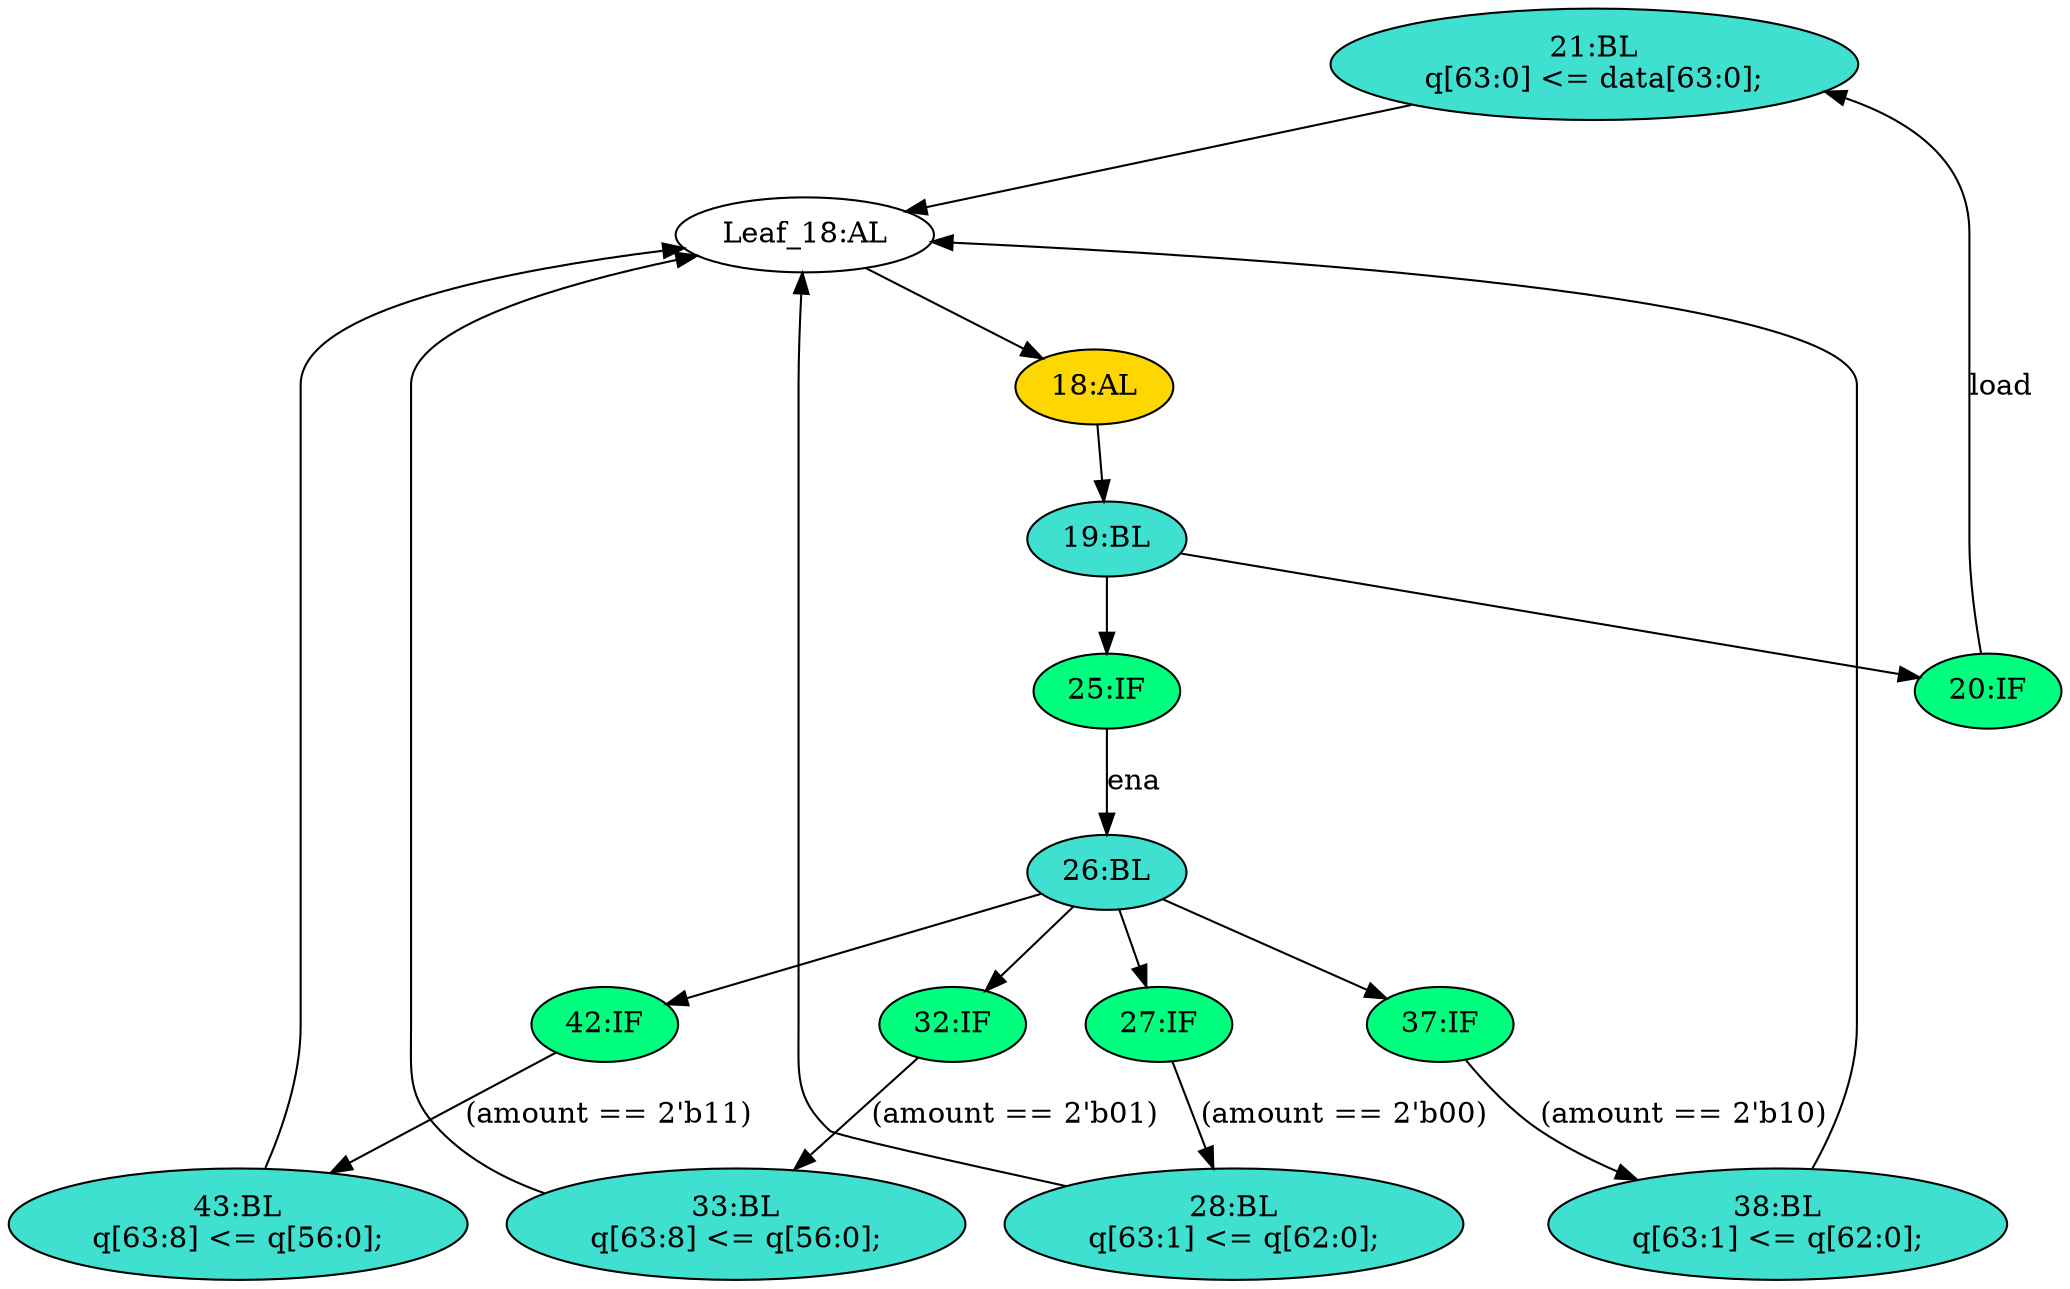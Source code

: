 strict digraph "compose( ,  )" {
	node [label="\N"];
	"21:BL"	[ast="<pyverilog.vparser.ast.Block object at 0x7f30b30e3890>",
		fillcolor=turquoise,
		label="21:BL
q[63:0] <= data[63:0];",
		statements="[<pyverilog.vparser.ast.NonblockingSubstitution object at 0x7f30b308e550>]",
		style=filled,
		typ=Block];
	"Leaf_18:AL"	[def_var="['q']",
		label="Leaf_18:AL"];
	"21:BL" -> "Leaf_18:AL"	[cond="[]",
		lineno=None];
	"27:IF"	[ast="<pyverilog.vparser.ast.IfStatement object at 0x7f30b30fd6d0>",
		fillcolor=springgreen,
		label="27:IF",
		statements="[]",
		style=filled,
		typ=IfStatement];
	"28:BL"	[ast="<pyverilog.vparser.ast.Block object at 0x7f30b30e6e90>",
		fillcolor=turquoise,
		label="28:BL
q[63:1] <= q[62:0];",
		statements="[<pyverilog.vparser.ast.NonblockingSubstitution object at 0x7f30b30e6ad0>]",
		style=filled,
		typ=Block];
	"27:IF" -> "28:BL"	[cond="['amount']",
		label="(amount == 2'b00)",
		lineno=27];
	"18:AL"	[ast="<pyverilog.vparser.ast.Always object at 0x7f30b30f71d0>",
		clk_sens=True,
		fillcolor=gold,
		label="18:AL",
		sens="['clk']",
		statements="[]",
		style=filled,
		typ=Always,
		use_var="['q', 'ena', 'amount', 'data', 'load']"];
	"Leaf_18:AL" -> "18:AL";
	"37:IF"	[ast="<pyverilog.vparser.ast.IfStatement object at 0x7f30b3106150>",
		fillcolor=springgreen,
		label="37:IF",
		statements="[]",
		style=filled,
		typ=IfStatement];
	"38:BL"	[ast="<pyverilog.vparser.ast.Block object at 0x7f30b2d583d0>",
		fillcolor=turquoise,
		label="38:BL
q[63:1] <= q[62:0];",
		statements="[<pyverilog.vparser.ast.NonblockingSubstitution object at 0x7f30b2d58350>]",
		style=filled,
		typ=Block];
	"37:IF" -> "38:BL"	[cond="['amount']",
		label="(amount == 2'b10)",
		lineno=37];
	"38:BL" -> "Leaf_18:AL"	[cond="[]",
		lineno=None];
	"25:IF"	[ast="<pyverilog.vparser.ast.IfStatement object at 0x7f30b30f1150>",
		fillcolor=springgreen,
		label="25:IF",
		statements="[]",
		style=filled,
		typ=IfStatement];
	"26:BL"	[ast="<pyverilog.vparser.ast.Block object at 0x7f30b3160f90>",
		fillcolor=turquoise,
		label="26:BL",
		statements="[]",
		style=filled,
		typ=Block];
	"25:IF" -> "26:BL"	[cond="['ena']",
		label=ena,
		lineno=25];
	"19:BL"	[ast="<pyverilog.vparser.ast.Block object at 0x7f30b30e3d10>",
		fillcolor=turquoise,
		label="19:BL",
		statements="[]",
		style=filled,
		typ=Block];
	"18:AL" -> "19:BL"	[cond="[]",
		lineno=None];
	"19:BL" -> "25:IF"	[cond="[]",
		lineno=None];
	"20:IF"	[ast="<pyverilog.vparser.ast.IfStatement object at 0x7f30b30e3790>",
		fillcolor=springgreen,
		label="20:IF",
		statements="[]",
		style=filled,
		typ=IfStatement];
	"19:BL" -> "20:IF"	[cond="[]",
		lineno=None];
	"33:BL"	[ast="<pyverilog.vparser.ast.Block object at 0x7f30b3160d10>",
		fillcolor=turquoise,
		label="33:BL
q[63:8] <= q[56:0];",
		statements="[<pyverilog.vparser.ast.NonblockingSubstitution object at 0x7f30b3160450>]",
		style=filled,
		typ=Block];
	"33:BL" -> "Leaf_18:AL"	[cond="[]",
		lineno=None];
	"32:IF"	[ast="<pyverilog.vparser.ast.IfStatement object at 0x7f30b30e6f50>",
		fillcolor=springgreen,
		label="32:IF",
		statements="[]",
		style=filled,
		typ=IfStatement];
	"32:IF" -> "33:BL"	[cond="['amount']",
		label="(amount == 2'b01)",
		lineno=32];
	"26:BL" -> "27:IF"	[cond="[]",
		lineno=None];
	"26:BL" -> "37:IF"	[cond="[]",
		lineno=None];
	"26:BL" -> "32:IF"	[cond="[]",
		lineno=None];
	"42:IF"	[ast="<pyverilog.vparser.ast.IfStatement object at 0x7f30b2d58bd0>",
		fillcolor=springgreen,
		label="42:IF",
		statements="[]",
		style=filled,
		typ=IfStatement];
	"26:BL" -> "42:IF"	[cond="[]",
		lineno=None];
	"20:IF" -> "21:BL"	[cond="['load']",
		label=load,
		lineno=20];
	"43:BL"	[ast="<pyverilog.vparser.ast.Block object at 0x7f30b2d58910>",
		fillcolor=turquoise,
		label="43:BL
q[63:8] <= q[56:0];",
		statements="[<pyverilog.vparser.ast.NonblockingSubstitution object at 0x7f30b2d58fd0>]",
		style=filled,
		typ=Block];
	"42:IF" -> "43:BL"	[cond="['amount']",
		label="(amount == 2'b11)",
		lineno=42];
	"43:BL" -> "Leaf_18:AL"	[cond="[]",
		lineno=None];
	"28:BL" -> "Leaf_18:AL"	[cond="[]",
		lineno=None];
}
